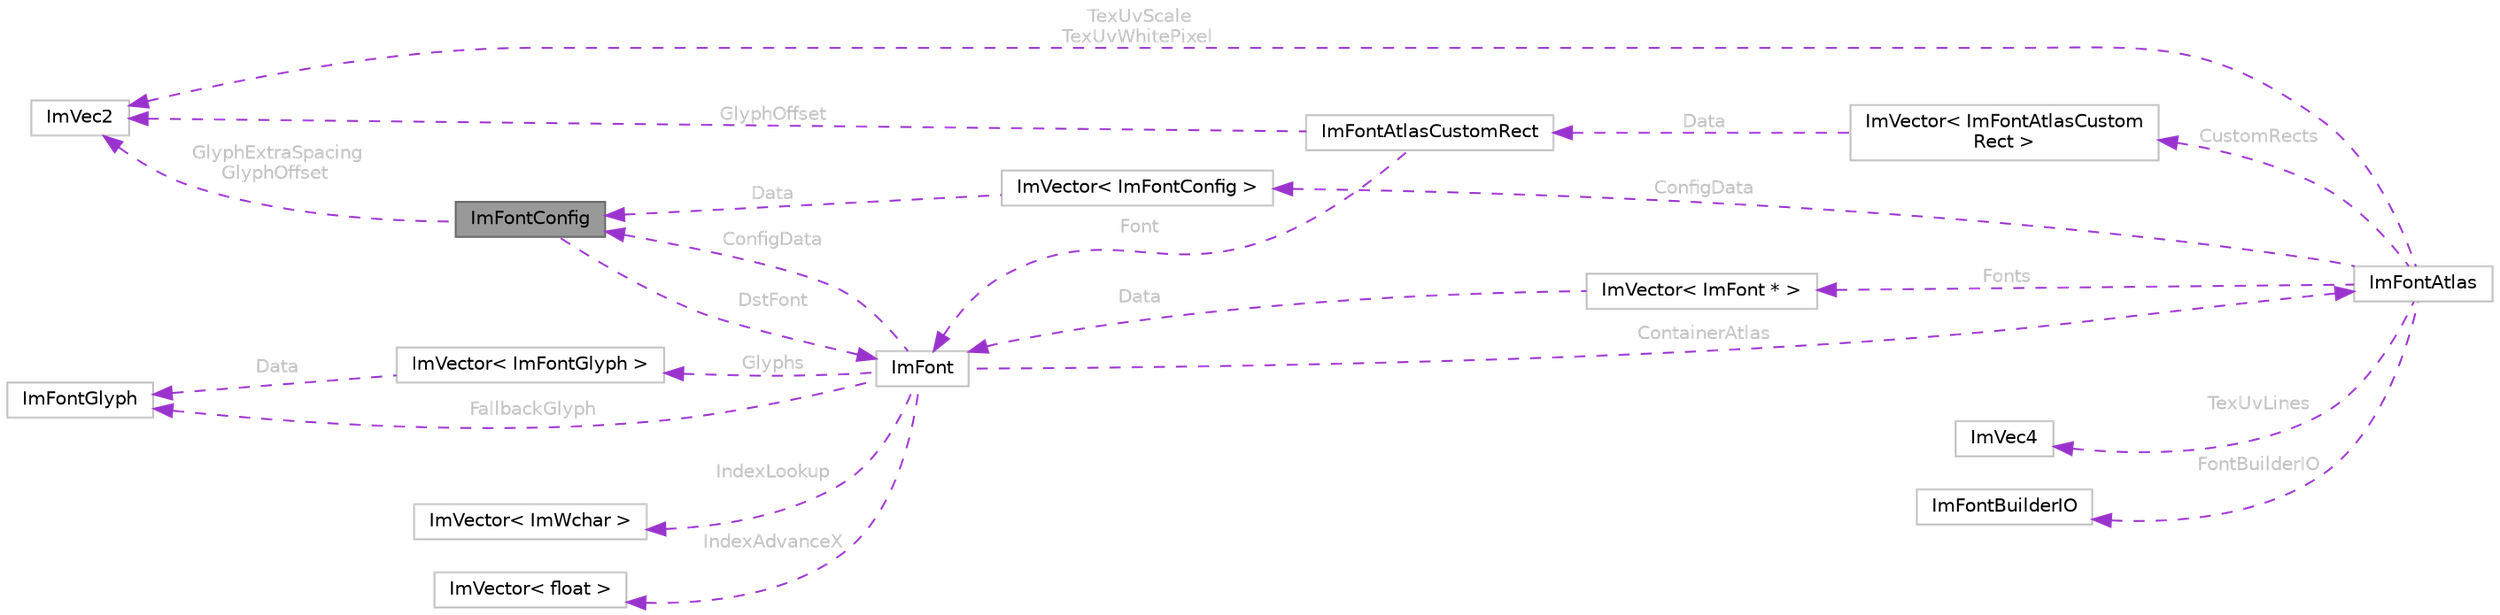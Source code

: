 digraph "ImFontConfig"
{
 // LATEX_PDF_SIZE
  bgcolor="transparent";
  edge [fontname=Helvetica,fontsize=10,labelfontname=Helvetica,labelfontsize=10];
  node [fontname=Helvetica,fontsize=10,shape=box,height=0.2,width=0.4];
  rankdir="LR";
  Node1 [id="Node000001",label="ImFontConfig",height=0.2,width=0.4,color="gray40", fillcolor="grey60", style="filled", fontcolor="black",tooltip=" "];
  Node2 -> Node1 [id="edge21_Node000001_Node000002",dir="back",color="darkorchid3",style="dashed",tooltip=" ",label=" GlyphExtraSpacing\nGlyphOffset",fontcolor="grey" ];
  Node2 [id="Node000002",label="ImVec2",height=0.2,width=0.4,color="grey75", fillcolor="white", style="filled",URL="$struct_im_vec2.html",tooltip=" "];
  Node3 -> Node1 [id="edge22_Node000001_Node000003",dir="back",color="darkorchid3",style="dashed",tooltip=" ",label=" DstFont",fontcolor="grey" ];
  Node3 [id="Node000003",label="ImFont",height=0.2,width=0.4,color="grey75", fillcolor="white", style="filled",URL="$struct_im_font.html",tooltip=" "];
  Node4 -> Node3 [id="edge23_Node000003_Node000004",dir="back",color="darkorchid3",style="dashed",tooltip=" ",label=" IndexAdvanceX",fontcolor="grey" ];
  Node4 [id="Node000004",label="ImVector\< float \>",height=0.2,width=0.4,color="grey75", fillcolor="white", style="filled",URL="$struct_im_vector.html",tooltip=" "];
  Node5 -> Node3 [id="edge24_Node000003_Node000005",dir="back",color="darkorchid3",style="dashed",tooltip=" ",label=" IndexLookup",fontcolor="grey" ];
  Node5 [id="Node000005",label="ImVector\< ImWchar \>",height=0.2,width=0.4,color="grey75", fillcolor="white", style="filled",URL="$struct_im_vector.html",tooltip=" "];
  Node6 -> Node3 [id="edge25_Node000003_Node000006",dir="back",color="darkorchid3",style="dashed",tooltip=" ",label=" Glyphs",fontcolor="grey" ];
  Node6 [id="Node000006",label="ImVector\< ImFontGlyph \>",height=0.2,width=0.4,color="grey75", fillcolor="white", style="filled",URL="$struct_im_vector.html",tooltip=" "];
  Node7 -> Node6 [id="edge26_Node000006_Node000007",dir="back",color="darkorchid3",style="dashed",tooltip=" ",label=" Data",fontcolor="grey" ];
  Node7 [id="Node000007",label="ImFontGlyph",height=0.2,width=0.4,color="grey75", fillcolor="white", style="filled",URL="$struct_im_font_glyph.html",tooltip=" "];
  Node7 -> Node3 [id="edge27_Node000003_Node000007",dir="back",color="darkorchid3",style="dashed",tooltip=" ",label=" FallbackGlyph",fontcolor="grey" ];
  Node8 -> Node3 [id="edge28_Node000003_Node000008",dir="back",color="darkorchid3",style="dashed",tooltip=" ",label=" ContainerAtlas",fontcolor="grey" ];
  Node8 [id="Node000008",label="ImFontAtlas",height=0.2,width=0.4,color="grey75", fillcolor="white", style="filled",URL="$struct_im_font_atlas.html",tooltip=" "];
  Node2 -> Node8 [id="edge29_Node000008_Node000002",dir="back",color="darkorchid3",style="dashed",tooltip=" ",label=" TexUvScale\nTexUvWhitePixel",fontcolor="grey" ];
  Node9 -> Node8 [id="edge30_Node000008_Node000009",dir="back",color="darkorchid3",style="dashed",tooltip=" ",label=" Fonts",fontcolor="grey" ];
  Node9 [id="Node000009",label="ImVector\< ImFont * \>",height=0.2,width=0.4,color="grey75", fillcolor="white", style="filled",URL="$struct_im_vector.html",tooltip=" "];
  Node3 -> Node9 [id="edge31_Node000009_Node000003",dir="back",color="darkorchid3",style="dashed",tooltip=" ",label=" Data",fontcolor="grey" ];
  Node10 -> Node8 [id="edge32_Node000008_Node000010",dir="back",color="darkorchid3",style="dashed",tooltip=" ",label=" CustomRects",fontcolor="grey" ];
  Node10 [id="Node000010",label="ImVector\< ImFontAtlasCustom\lRect \>",height=0.2,width=0.4,color="grey75", fillcolor="white", style="filled",URL="$struct_im_vector.html",tooltip=" "];
  Node11 -> Node10 [id="edge33_Node000010_Node000011",dir="back",color="darkorchid3",style="dashed",tooltip=" ",label=" Data",fontcolor="grey" ];
  Node11 [id="Node000011",label="ImFontAtlasCustomRect",height=0.2,width=0.4,color="grey75", fillcolor="white", style="filled",URL="$struct_im_font_atlas_custom_rect.html",tooltip=" "];
  Node2 -> Node11 [id="edge34_Node000011_Node000002",dir="back",color="darkorchid3",style="dashed",tooltip=" ",label=" GlyphOffset",fontcolor="grey" ];
  Node3 -> Node11 [id="edge35_Node000011_Node000003",dir="back",color="darkorchid3",style="dashed",tooltip=" ",label=" Font",fontcolor="grey" ];
  Node12 -> Node8 [id="edge36_Node000008_Node000012",dir="back",color="darkorchid3",style="dashed",tooltip=" ",label=" ConfigData",fontcolor="grey" ];
  Node12 [id="Node000012",label="ImVector\< ImFontConfig \>",height=0.2,width=0.4,color="grey75", fillcolor="white", style="filled",URL="$struct_im_vector.html",tooltip=" "];
  Node1 -> Node12 [id="edge37_Node000012_Node000001",dir="back",color="darkorchid3",style="dashed",tooltip=" ",label=" Data",fontcolor="grey" ];
  Node13 -> Node8 [id="edge38_Node000008_Node000013",dir="back",color="darkorchid3",style="dashed",tooltip=" ",label=" TexUvLines",fontcolor="grey" ];
  Node13 [id="Node000013",label="ImVec4",height=0.2,width=0.4,color="grey75", fillcolor="white", style="filled",URL="$struct_im_vec4.html",tooltip=" "];
  Node14 -> Node8 [id="edge39_Node000008_Node000014",dir="back",color="darkorchid3",style="dashed",tooltip=" ",label=" FontBuilderIO",fontcolor="grey" ];
  Node14 [id="Node000014",label="ImFontBuilderIO",height=0.2,width=0.4,color="grey75", fillcolor="white", style="filled",URL="$struct_im_font_builder_i_o.html",tooltip=" "];
  Node1 -> Node3 [id="edge40_Node000003_Node000001",dir="back",color="darkorchid3",style="dashed",tooltip=" ",label=" ConfigData",fontcolor="grey" ];
}
